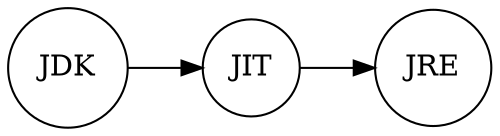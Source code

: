 digraph finite_state_machine {
    rankdir=LR;
    size="8,5"
    node [shape = circle];

    JDK -> JIT;
    JIT -> JRE;

    subgraph {
    JIT
    color=blue;
    label = "JVM"
    }

}